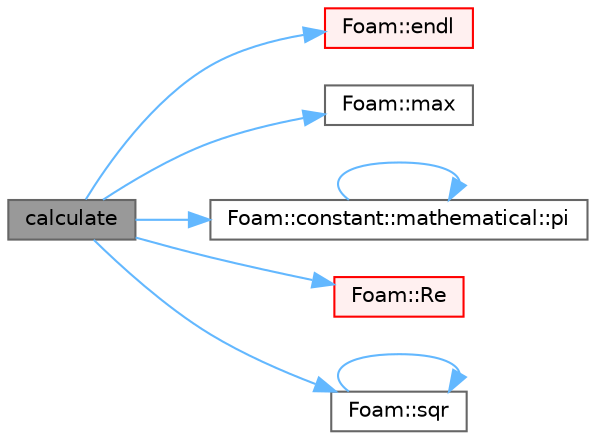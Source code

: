 digraph "calculate"
{
 // LATEX_PDF_SIZE
  bgcolor="transparent";
  edge [fontname=Helvetica,fontsize=10,labelfontname=Helvetica,labelfontsize=10];
  node [fontname=Helvetica,fontsize=10,shape=box,height=0.2,width=0.4];
  rankdir="LR";
  Node1 [id="Node000001",label="calculate",height=0.2,width=0.4,color="gray40", fillcolor="grey60", style="filled", fontcolor="black",tooltip=" "];
  Node1 -> Node2 [id="edge1_Node000001_Node000002",color="steelblue1",style="solid",tooltip=" "];
  Node2 [id="Node000002",label="Foam::endl",height=0.2,width=0.4,color="red", fillcolor="#FFF0F0", style="filled",URL="$namespaceFoam.html#a7d5eca45a323264dc5fe811500ebda47",tooltip=" "];
  Node1 -> Node6 [id="edge2_Node000001_Node000006",color="steelblue1",style="solid",tooltip=" "];
  Node6 [id="Node000006",label="Foam::max",height=0.2,width=0.4,color="grey40", fillcolor="white", style="filled",URL="$namespaceFoam.html#a0e0c00c14acbabe88eec56a8b0fa2806",tooltip=" "];
  Node1 -> Node7 [id="edge3_Node000001_Node000007",color="steelblue1",style="solid",tooltip=" "];
  Node7 [id="Node000007",label="Foam::constant::mathematical::pi",height=0.2,width=0.4,color="grey40", fillcolor="white", style="filled",URL="$namespaceFoam_1_1constant_1_1mathematical.html#a95223b90d8ac5b3aff071c687367f8f5",tooltip=" "];
  Node7 -> Node7 [id="edge4_Node000007_Node000007",color="steelblue1",style="solid",tooltip=" "];
  Node1 -> Node8 [id="edge5_Node000001_Node000008",color="steelblue1",style="solid",tooltip=" "];
  Node8 [id="Node000008",label="Foam::Re",height=0.2,width=0.4,color="red", fillcolor="#FFF0F0", style="filled",URL="$namespaceFoam.html#aba66084a6e7a4db11e6f363288e9108f",tooltip=" "];
  Node1 -> Node13 [id="edge6_Node000001_Node000013",color="steelblue1",style="solid",tooltip=" "];
  Node13 [id="Node000013",label="Foam::sqr",height=0.2,width=0.4,color="grey40", fillcolor="white", style="filled",URL="$namespaceFoam.html#a277dc11c581d53826ab5090b08f3b17b",tooltip=" "];
  Node13 -> Node13 [id="edge7_Node000013_Node000013",color="steelblue1",style="solid",tooltip=" "];
}
